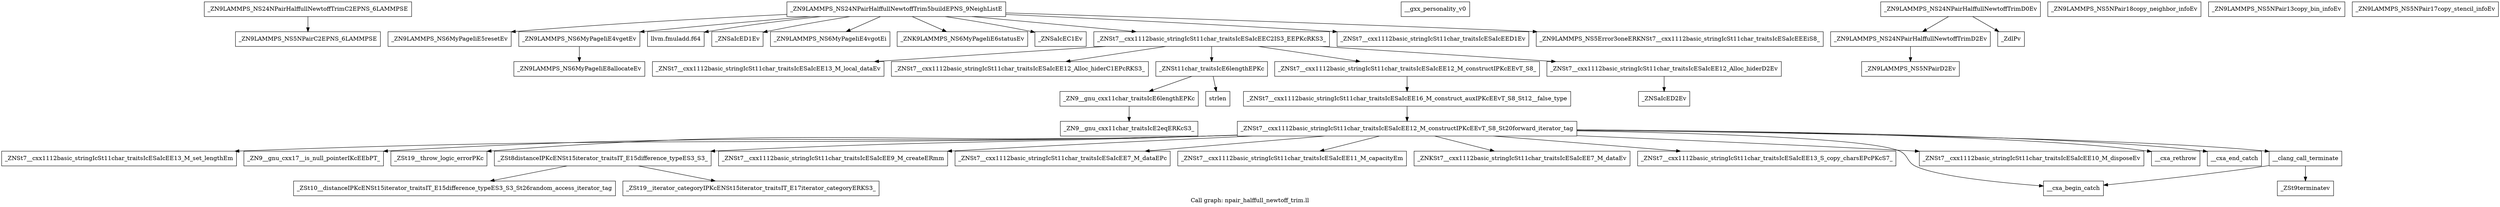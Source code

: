 digraph "Call graph: npair_halffull_newtoff_trim.ll" {
	label="Call graph: npair_halffull_newtoff_trim.ll";

	Node0x562bc3a1b690 [shape=record,label="{_ZN9LAMMPS_NS24NPairHalffullNewtoffTrimC2EPNS_6LAMMPSE}"];
	Node0x562bc3a1b690 -> Node0x562bc39e7ac0;
	Node0x562bc39e7ac0 [shape=record,label="{_ZN9LAMMPS_NS5NPairC2EPNS_6LAMMPSE}"];
	Node0x562bc3a12890 [shape=record,label="{_ZN9LAMMPS_NS24NPairHalffullNewtoffTrim5buildEPNS_9NeighListE}"];
	Node0x562bc3a12890 -> Node0x562bc39fc270;
	Node0x562bc3a12890 -> Node0x562bc39efc10;
	Node0x562bc3a12890 -> Node0x562bc39ecac0;
	Node0x562bc3a12890 -> Node0x562bc3a06580;
	Node0x562bc3a12890 -> Node0x562bc39f5ee0;
	Node0x562bc3a12890 -> Node0x562bc39f8720;
	Node0x562bc3a12890 -> Node0x562bc39ff140;
	Node0x562bc3a12890 -> Node0x562bc3a00080;
	Node0x562bc3a12890 -> Node0x562bc3a133b0;
	Node0x562bc3a12890 -> Node0x562bc3a012a0;
	Node0x562bc39fc270 [shape=record,label="{_ZN9LAMMPS_NS6MyPageIiE5resetEv}"];
	Node0x562bc39efc10 [shape=record,label="{_ZN9LAMMPS_NS6MyPageIiE4vgetEv}"];
	Node0x562bc39efc10 -> Node0x562bc3a08660;
	Node0x562bc3a283a0 [shape=record,label="{_ZSt9terminatev}"];
	Node0x562bc3a28a90 [shape=record,label="{_ZNSt7__cxx1112basic_stringIcSt11char_traitsIcESaIcEE13_M_set_lengthEm}"];
	Node0x562bc3a28c10 [shape=record,label="{_ZSt10__distanceIPKcENSt15iterator_traitsIT_E15difference_typeES3_S3_St26random_access_iterator_tag}"];
	Node0x562bc3a28b90 [shape=record,label="{_ZSt19__iterator_categoryIPKcENSt15iterator_traitsIT_E17iterator_categoryERKS3_}"];
	Node0x562bc3a1a010 [shape=record,label="{_ZN9__gnu_cxx11char_traitsIcE6lengthEPKc}"];
	Node0x562bc3a1a010 -> Node0x562bc3a28450;
	Node0x562bc3a08570 [shape=record,label="{strlen}"];
	Node0x562bc39ecac0 [shape=record,label="{llvm.fmuladd.f64}"];
	Node0x562bc39f5ee0 [shape=record,label="{_ZN9LAMMPS_NS6MyPageIiE4vgotEi}"];
	Node0x562bc39f8720 [shape=record,label="{_ZNK9LAMMPS_NS6MyPageIiE6statusEv}"];
	Node0x562bc3a012a0 [shape=record,label="{_ZN9LAMMPS_NS5Error3oneERKNSt7__cxx1112basic_stringIcSt11char_traitsIcESaIcEEEiS8_}"];
	Node0x562bc39ff140 [shape=record,label="{_ZNSaIcEC1Ev}"];
	Node0x562bc3a00080 [shape=record,label="{_ZNSt7__cxx1112basic_stringIcSt11char_traitsIcESaIcEEC2IS3_EEPKcRKS3_}"];
	Node0x562bc3a00080 -> Node0x562bc3a0a160;
	Node0x562bc3a00080 -> Node0x562bc3a011b0;
	Node0x562bc3a00080 -> Node0x562bc3a0c0e0;
	Node0x562bc3a00080 -> Node0x562bc3a08fa0;
	Node0x562bc3a00080 -> Node0x562bc3a0de20;
	Node0x562bc3a0a550 [shape=record,label="{__gxx_personality_v0}"];
	Node0x562bc3a133b0 [shape=record,label="{_ZNSt7__cxx1112basic_stringIcSt11char_traitsIcESaIcEED1Ev}"];
	Node0x562bc3a06580 [shape=record,label="{_ZNSaIcED1Ev}"];
	Node0x562bc3a102b0 [shape=record,label="{_ZN9LAMMPS_NS24NPairHalffullNewtoffTrimD2Ev}"];
	Node0x562bc3a102b0 -> Node0x562bc3a10e70;
	Node0x562bc3a130e0 [shape=record,label="{_ZN9LAMMPS_NS24NPairHalffullNewtoffTrimD0Ev}"];
	Node0x562bc3a130e0 -> Node0x562bc3a102b0;
	Node0x562bc3a130e0 -> Node0x562bc3a14360;
	Node0x562bc3a116a0 [shape=record,label="{_ZN9LAMMPS_NS5NPair18copy_neighbor_infoEv}"];
	Node0x562bc39e7430 [shape=record,label="{_ZN9LAMMPS_NS5NPair13copy_bin_infoEv}"];
	Node0x562bc3a14f00 [shape=record,label="{_ZN9LAMMPS_NS5NPair17copy_stencil_infoEv}"];
	Node0x562bc3a10e70 [shape=record,label="{_ZN9LAMMPS_NS5NPairD2Ev}"];
	Node0x562bc3a14360 [shape=record,label="{_ZdlPv}"];
	Node0x562bc3a08660 [shape=record,label="{_ZN9LAMMPS_NS6MyPageIiE8allocateEv}"];
	Node0x562bc3a0a160 [shape=record,label="{_ZNSt7__cxx1112basic_stringIcSt11char_traitsIcESaIcEE13_M_local_dataEv}"];
	Node0x562bc3a011b0 [shape=record,label="{_ZNSt7__cxx1112basic_stringIcSt11char_traitsIcESaIcEE12_Alloc_hiderC1EPcRKS3_}"];
	Node0x562bc3a08fa0 [shape=record,label="{_ZNSt7__cxx1112basic_stringIcSt11char_traitsIcESaIcEE12_M_constructIPKcEEvT_S8_}"];
	Node0x562bc3a08fa0 -> Node0x562bc3a0bf50;
	Node0x562bc3a0c0e0 [shape=record,label="{_ZNSt11char_traitsIcE6lengthEPKc}"];
	Node0x562bc3a0c0e0 -> Node0x562bc3a1a010;
	Node0x562bc3a0c0e0 -> Node0x562bc3a08570;
	Node0x562bc3a0de20 [shape=record,label="{_ZNSt7__cxx1112basic_stringIcSt11char_traitsIcESaIcEE12_Alloc_hiderD2Ev}"];
	Node0x562bc3a0de20 -> Node0x562bc3a04a70;
	Node0x562bc3a0bf50 [shape=record,label="{_ZNSt7__cxx1112basic_stringIcSt11char_traitsIcESaIcEE16_M_construct_auxIPKcEEvT_S8_St12__false_type}"];
	Node0x562bc3a0bf50 -> Node0x562bc3a13d00;
	Node0x562bc3a13d00 [shape=record,label="{_ZNSt7__cxx1112basic_stringIcSt11char_traitsIcESaIcEE12_M_constructIPKcEEvT_S8_St20forward_iterator_tag}"];
	Node0x562bc3a13d00 -> Node0x562bc3a12ab0;
	Node0x562bc3a13d00 -> Node0x562bc3a0d5f0;
	Node0x562bc3a13d00 -> Node0x562bc3a1ab30;
	Node0x562bc3a13d00 -> Node0x562bc39a3330;
	Node0x562bc3a13d00 -> Node0x562bc39e99b0;
	Node0x562bc3a13d00 -> Node0x562bc3a0cbd0;
	Node0x562bc3a13d00 -> Node0x562bc3a03c20;
	Node0x562bc3a13d00 -> Node0x562bc3a03d80;
	Node0x562bc3a13d00 -> Node0x562bc3a03e00;
	Node0x562bc3a13d00 -> Node0x562bc3a14d40;
	Node0x562bc3a13d00 -> Node0x562bc3a28990;
	Node0x562bc3a13d00 -> Node0x562bc3a28a10;
	Node0x562bc3a13d00 -> Node0x562bc3a28a90;
	Node0x562bc3a13d00 -> Node0x562bc3a28b10;
	Node0x562bc3a12ab0 [shape=record,label="{_ZN9__gnu_cxx17__is_null_pointerIKcEEbPT_}"];
	Node0x562bc3a0d5f0 [shape=record,label="{_ZSt19__throw_logic_errorPKc}"];
	Node0x562bc3a1ab30 [shape=record,label="{_ZSt8distanceIPKcENSt15iterator_traitsIT_E15difference_typeES3_S3_}"];
	Node0x562bc3a1ab30 -> Node0x562bc3a28b90;
	Node0x562bc3a1ab30 -> Node0x562bc3a28c10;
	Node0x562bc39e99b0 [shape=record,label="{_ZNSt7__cxx1112basic_stringIcSt11char_traitsIcESaIcEE7_M_dataEPc}"];
	Node0x562bc39a3330 [shape=record,label="{_ZNSt7__cxx1112basic_stringIcSt11char_traitsIcESaIcEE9_M_createERmm}"];
	Node0x562bc3a0cbd0 [shape=record,label="{_ZNSt7__cxx1112basic_stringIcSt11char_traitsIcESaIcEE11_M_capacityEm}"];
	Node0x562bc3a03d80 [shape=record,label="{_ZNSt7__cxx1112basic_stringIcSt11char_traitsIcESaIcEE13_S_copy_charsEPcPKcS7_}"];
	Node0x562bc3a03c20 [shape=record,label="{_ZNKSt7__cxx1112basic_stringIcSt11char_traitsIcESaIcEE7_M_dataEv}"];
	Node0x562bc3a03e00 [shape=record,label="{__cxa_begin_catch}"];
	Node0x562bc3a14d40 [shape=record,label="{_ZNSt7__cxx1112basic_stringIcSt11char_traitsIcESaIcEE10_M_disposeEv}"];
	Node0x562bc3a28990 [shape=record,label="{__cxa_rethrow}"];
	Node0x562bc3a28a10 [shape=record,label="{__cxa_end_catch}"];
	Node0x562bc3a28b10 [shape=record,label="{__clang_call_terminate}"];
	Node0x562bc3a28b10 -> Node0x562bc3a03e00;
	Node0x562bc3a28b10 -> Node0x562bc3a283a0;
	Node0x562bc3a28450 [shape=record,label="{_ZN9__gnu_cxx11char_traitsIcE2eqERKcS3_}"];
	Node0x562bc3a04a70 [shape=record,label="{_ZNSaIcED2Ev}"];
}
